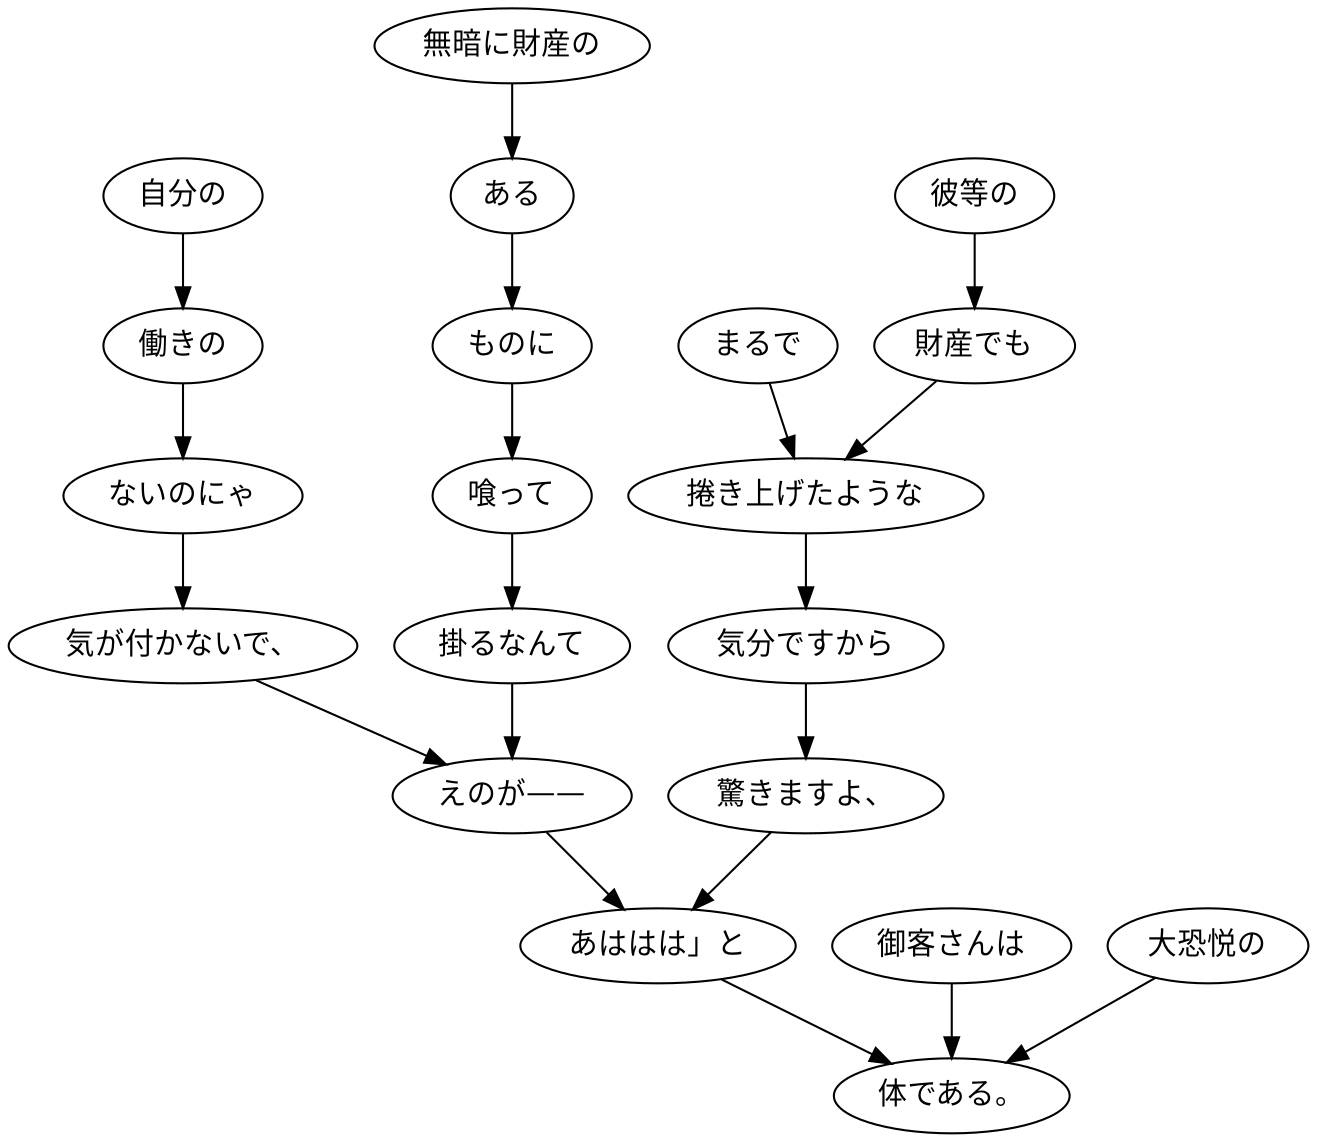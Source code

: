 digraph graph2111 {
	node0 [label="自分の"];
	node1 [label="働きの"];
	node2 [label="ないのにゃ"];
	node3 [label="気が付かないで、"];
	node4 [label="無暗に財産の"];
	node5 [label="ある"];
	node6 [label="ものに"];
	node7 [label="喰って"];
	node8 [label="掛るなんて"];
	node9 [label="えのが——"];
	node10 [label="まるで"];
	node11 [label="彼等の"];
	node12 [label="財産でも"];
	node13 [label="捲き上げたような"];
	node14 [label="気分ですから"];
	node15 [label="驚きますよ、"];
	node16 [label="あははは」と"];
	node17 [label="御客さんは"];
	node18 [label="大恐悦の"];
	node19 [label="体である。"];
	node0 -> node1;
	node1 -> node2;
	node2 -> node3;
	node3 -> node9;
	node4 -> node5;
	node5 -> node6;
	node6 -> node7;
	node7 -> node8;
	node8 -> node9;
	node9 -> node16;
	node10 -> node13;
	node11 -> node12;
	node12 -> node13;
	node13 -> node14;
	node14 -> node15;
	node15 -> node16;
	node16 -> node19;
	node17 -> node19;
	node18 -> node19;
}

